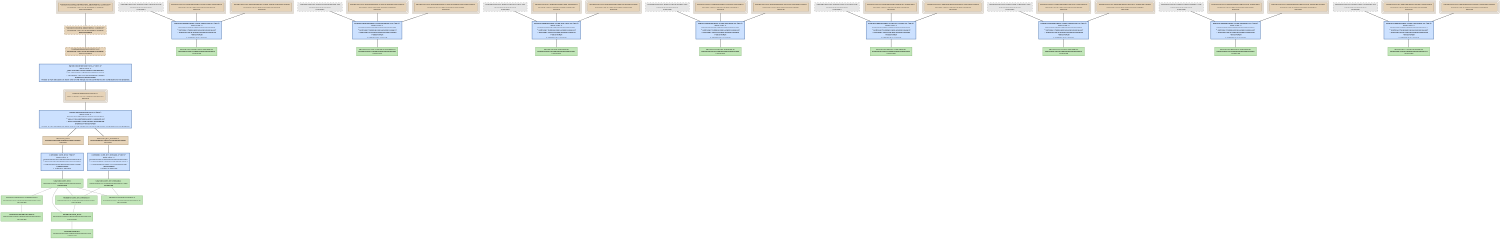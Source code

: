 digraph KerberosErrors {
   size = "10.000000,8.500000";
   concentrate = false;

   node [ shape = box, style = filled, color = "0.3 0.5 0.6", fillcolor = "0.3 0.2 0.9", fontname = "Monaco", fontsize = "9" ];
   n00001 [ label = "Default/libKerberosErrors.a\naecc4762bf01074e7058661b03bfed9f\nMissing", color = "0.1 0.5 0.5", fillcolor = "0.1 0.2 0.9", peripheries = 3 ];
   n00002 [ label = "<KerberosErrors.build/Script-295eca49.sh>\nffffffffffffffffffffffffffffffff\nUnknown", color = "0.0 0.0 0.5", fillcolor = "0.0 0.0 0.9", style = "filled,dashed" ];
   n00003 [ label = "Resources/Apple Event Manager.et\n0000000043975cde0000000000000f7f\nUpToDate" ];
   n00004 [ label = "KerberosErrors.intermediates/Apple Event Manager.h\n00fc20e1354c768c9034c80293336548\nMissing", color = "0.1 0.5 0.5", fillcolor = "0.1 0.2 0.9", peripheries = 3 ];
   n00005 [ label = "KerberosErrors.intermediates/Apple Event Manager.strings\n00fc20e1354c768c9034c80293336548\nMissing", color = "0.1 0.5 0.5", fillcolor = "0.1 0.2 0.9", peripheries = 3 ];
   n00006 [ label = "<KerberosErrors.build/Script-bf3bea64.sh>\nffffffffffffffffffffffffffffffff\nUnknown", color = "0.0 0.0 0.5", fillcolor = "0.0 0.0 0.9", style = "filled,dashed" ];
   n00007 [ label = "Resources/Code Fragment Manager.et\n0000000043975cde000000000000089f\nUpToDate" ];
   n00008 [ label = "KerberosErrors.intermediates/Code Fragment Manager.h\n00fc20e1354c768c9034c802933362a8\nMissing", color = "0.1 0.5 0.5", fillcolor = "0.1 0.2 0.9", peripheries = 3 ];
   n00009 [ label = "KerberosErrors.intermediates/Code Fragment Manager.strings\n00fc20e1354c768c9034c802933362a8\nMissing", color = "0.1 0.5 0.5", fillcolor = "0.1 0.2 0.9", peripheries = 3 ];
   n00010 [ label = "<KerberosErrors.build/Script-5651fccf.sh>\nffffffffffffffffffffffffffffffff\nUnknown", color = "0.0 0.0 0.5", fillcolor = "0.0 0.0 0.9", style = "filled,dashed" ];
   n00011 [ label = "Resources/File Manager.et\n0000000043975cde0000000000000901\nUpToDate" ];
   n00012 [ label = "KerberosErrors.intermediates/File Manager.h\n00fc20e1354c768c9034c80293336336\nMissing", color = "0.1 0.5 0.5", fillcolor = "0.1 0.2 0.9", peripheries = 3 ];
   n00013 [ label = "KerberosErrors.intermediates/File Manager.strings\n00fc20e1354c768c9034c80293336336\nMissing", color = "0.1 0.5 0.5", fillcolor = "0.1 0.2 0.9", peripheries = 3 ];
   n00014 [ label = "<KerberosErrors.build/Script-83fc8f6b.sh>\nffffffffffffffffffffffffffffffff\nUnknown", color = "0.0 0.0 0.5", fillcolor = "0.0 0.0 0.9", style = "filled,dashed" ];
   n00015 [ label = "Resources/Gestalt Manager.et\n0000000043975cde00000000000002b6\nUpToDate" ];
   n00016 [ label = "KerberosErrors.intermediates/Gestalt Manager.h\n00fc20e1354c768c9034c80293336881\nMissing", color = "0.1 0.5 0.5", fillcolor = "0.1 0.2 0.9", peripheries = 3 ];
   n00017 [ label = "KerberosErrors.intermediates/Gestalt Manager.strings\n00fc20e1354c768c9034c80293336881\nMissing", color = "0.1 0.5 0.5", fillcolor = "0.1 0.2 0.9", peripheries = 3 ];
   n00018 [ label = "<KerberosErrors.build/Script-2672c46e.sh>\nffffffffffffffffffffffffffffffff\nUnknown", color = "0.0 0.0 0.5", fillcolor = "0.0 0.0 0.9", style = "filled,dashed" ];
   n00019 [ label = "Resources/Memory Manager.et\n0000000043975cde00000000000005d4\nUpToDate" ];
   n00020 [ label = "KerberosErrors.intermediates/Memory Manager.h\n00fc20e1354c768c9034c80293336fe3\nMissing", color = "0.1 0.5 0.5", fillcolor = "0.1 0.2 0.9", peripheries = 3 ];
   n00021 [ label = "KerberosErrors.intermediates/Memory Manager.strings\n00fc20e1354c768c9034c80293336fe3\nMissing", color = "0.1 0.5 0.5", fillcolor = "0.1 0.2 0.9", peripheries = 3 ];
   n00022 [ label = "<KerberosErrors.build/Script-2d6ed760.sh>\nffffffffffffffffffffffffffffffff\nUnknown", color = "0.0 0.0 0.5", fillcolor = "0.0 0.0 0.9", style = "filled,dashed" ];
   n00023 [ label = "Resources/Process Manager.et\n0000000043975cde000000000000049c\nUpToDate" ];
   n00024 [ label = "KerberosErrors.intermediates/Process Manager.h\n00fc20e1354c768c9034c80293336eab\nMissing", color = "0.1 0.5 0.5", fillcolor = "0.1 0.2 0.9", peripheries = 3 ];
   n00025 [ label = "KerberosErrors.intermediates/Process Manager.strings\n00fc20e1354c768c9034c80293336eab\nMissing", color = "0.1 0.5 0.5", fillcolor = "0.1 0.2 0.9", peripheries = 3 ];
   n00026 [ label = "<KerberosErrors.build/Script-05fa9e62.sh>\nffffffffffffffffffffffffffffffff\nUnknown", color = "0.0 0.0 0.5", fillcolor = "0.0 0.0 0.9", style = "filled,dashed" ];
   n00027 [ label = "Resources/Resource Manager.et\n0000000043975cde0000000000000468\nUpToDate" ];
   n00028 [ label = "KerberosErrors.intermediates/Resource Manager.h\n00fc20e1354c768c9034c80293336e5f\nMissing", color = "0.1 0.5 0.5", fillcolor = "0.1 0.2 0.9", peripheries = 3 ];
   n00029 [ label = "KerberosErrors.intermediates/Resource Manager.strings\n00fc20e1354c768c9034c80293336e5f\nMissing", color = "0.1 0.5 0.5", fillcolor = "0.1 0.2 0.9", peripheries = 3 ];
   n00030 [ label = "<KerberosErrors.build/Script-c520ee46.sh>\nffffffffffffffffffffffffffffffff\nUnknown", color = "0.0 0.0 0.5", fillcolor = "0.0 0.0 0.9", style = "filled,dashed" ];
   n00031 [ label = "Resources/Thread Manager.et\n0000000043975cde0000000000000152\nUpToDate" ];
   n00032 [ label = "KerberosErrors.intermediates/Thread Manager.h\n00fc20e1354c768c9034c80293336b65\nMissing", color = "0.1 0.5 0.5", fillcolor = "0.1 0.2 0.9", peripheries = 3 ];
   n00033 [ label = "KerberosErrors.intermediates/Thread Manager.strings\n00fc20e1354c768c9034c80293336b65\nMissing", color = "0.1 0.5 0.5", fillcolor = "0.1 0.2 0.9", peripheries = 3 ];
   n00034 [ label = "ppc/com_err.o\nfba69d3aaf42d33ee6b00c8a9333d6e1\nMissing", color = "0.1 0.5 0.5", fillcolor = "0.1 0.2 0.9" ];
   n00035 [ label = "Sources/com_err.c\n0000000043975cde0000000000003d02\nUpToDate" ];
   n00036 [ label = "ppc/com_err_threads.o\n138ecbceb3fc44a27ccd76d909630fe1\nMissing", color = "0.1 0.5 0.5", fillcolor = "0.1 0.2 0.9" ];
   n00037 [ label = "Sources/com_err_threads.c\n0000000043975cde0000000000001d0e\nUpToDate" ];
   n00038 [ label = "<Default/libKerberosErrors.a>\nffe3366ec1301847a430abee4f18ae88\nDepsUpdated", color = "0.1 0.5 0.5", fillcolor = "0.1 0.2 0.9", style = "filled,dashed" ];
   n00039 [ label = "<postprocessing_dependency_collector>\nffe3366ec1301847a430abee4f18ae88\nDepsUpdated", color = "0.1 0.5 0.5", fillcolor = "0.1 0.2 0.9", style = "filled,dashed" ];
   n00040 [ label = "<postprocessing_permissions_dependency_collector>\nffe3366ec1301847a430abee4f18ae88\nDepsUpdated", color = "0.1 0.5 0.5", fillcolor = "0.1 0.2 0.9", peripheries = 3 ];
   n00041 [ label = "Kerberos/com_err.h\n0000000043975cde0000000000000d3d\nUpToDate" ];
   n00042 [ label = "Kerberos/KerberosDebug.h\n0000000043975cde0000000000000f40\nUpToDate" ];
   n00043 [ label = "Kerberos/KerberosLoginPrivate.h\n0000000043975cde00000000000015ce\nUpToDate" ];
   n00044 [ label = "Headers/com_err_threads.h\n0000000043975cde0000000000000821\nUpToDate" ];
   n00045 [ label = "include/stdarg.h\n0000000043765d7e00000000000010d9\nUpToDate" ];
   n00046 [ label = "Kerberos/KerberosLogin.h\n0000000043975cde0000000000004660\nUpToDate" ];

   node [ shape = box, style = "filled,bold", color = "0.7 0.5 0.7", fillcolor = "0.7 0.2 1.0", fontname = "Monaco", fontsize = "9" ];
   c00001 [ label = "PhaseScriptExecution Script-295eca49.sh <wt:4>\nwaitCount: 0\n0000000043975cde0000000000000f7f\n^ 00fc20e176db2a529034c80293336a37\n= 00fc20e1354c768c9034c80293336548\nNeedsToRun\n2 outputs are missing", color = "0.6 0.5 0.7", fillcolor = "0.6 0.2 1.0" ];
   c00002 [ label = "PhaseScriptExecution Script-bf3bea64.sh <wt:4>\nwaitCount: 0\n0000000043975cde000000000000089f\n^ 00fc20e176db2a529034c80293336a37\n= 00fc20e1354c768c9034c802933362a8\nNeedsToRun\n2 outputs are missing", color = "0.6 0.5 0.7", fillcolor = "0.6 0.2 1.0" ];
   c00003 [ label = "PhaseScriptExecution Script-5651fccf.sh <wt:4>\nwaitCount: 0\n0000000043975cde0000000000000901\n^ 00fc20e176db2a529034c80293336a37\n= 00fc20e1354c768c9034c80293336336\nNeedsToRun\n2 outputs are missing", color = "0.6 0.5 0.7", fillcolor = "0.6 0.2 1.0" ];
   c00004 [ label = "PhaseScriptExecution Script-83fc8f6b.sh <wt:4>\nwaitCount: 0\n0000000043975cde00000000000002b6\n^ 00fc20e176db2a529034c80293336a37\n= 00fc20e1354c768c9034c80293336881\nNeedsToRun\n2 outputs are missing", color = "0.6 0.5 0.7", fillcolor = "0.6 0.2 1.0" ];
   c00005 [ label = "PhaseScriptExecution Script-2672c46e.sh <wt:4>\nwaitCount: 0\n0000000043975cde00000000000005d4\n^ 00fc20e176db2a529034c80293336a37\n= 00fc20e1354c768c9034c80293336fe3\nNeedsToRun\n2 outputs are missing", color = "0.6 0.5 0.7", fillcolor = "0.6 0.2 1.0" ];
   c00006 [ label = "PhaseScriptExecution Script-2d6ed760.sh <wt:4>\nwaitCount: 0\n0000000043975cde000000000000049c\n^ 00fc20e176db2a529034c80293336a37\n= 00fc20e1354c768c9034c80293336eab\nNeedsToRun\n2 outputs are missing", color = "0.6 0.5 0.7", fillcolor = "0.6 0.2 1.0" ];
   c00007 [ label = "PhaseScriptExecution Script-05fa9e62.sh <wt:4>\nwaitCount: 0\n0000000043975cde0000000000000468\n^ 00fc20e176db2a529034c80293336a37\n= 00fc20e1354c768c9034c80293336e5f\nNeedsToRun\n2 outputs are missing", color = "0.6 0.5 0.7", fillcolor = "0.6 0.2 1.0" ];
   c00008 [ label = "PhaseScriptExecution Script-c520ee46.sh <wt:4>\nwaitCount: 0\n0000000043975cde0000000000000152\n^ 00fc20e176db2a529034c80293336a37\n= 00fc20e1354c768c9034c80293336b65\nNeedsToRun\n2 outputs are missing", color = "0.6 0.5 0.7", fillcolor = "0.6 0.2 1.0" ];
   c00009 [ label = "CompileC com_err.o <wt:4>\nwaitCount: 0\n0000000043975cde00000000000069cd\n^ fba69d3aecd58fe0e6b00c8a9333bf2c\n= fba69d3aaf42d33ee6b00c8a9333d6e1\nNeedsToRun\n1 output is missing", color = "0.6 0.5 0.7", fillcolor = "0.6 0.2 1.0" ];
   c00010 [ label = "CompileC com_err_threads.o <wt:4>\nwaitCount: 0\n0000000043765d7e000000000000078b\n^ 138ecbcef08a19dc7ccd76d90963086a\n= 138ecbceb3fc44a27ccd76d909630fe1\nNeedsToRun\n1 output is missing", color = "0.6 0.5 0.7", fillcolor = "0.6 0.2 1.0" ];
   c00011 [ label = "Libtool libKerberosErrors.a <wt:4>\nwaitCount: 0\ne82856f41cbe979c9a7d7a539a50d900\n^ 46e41196a3bf90d2ea251c4899ef349f\n= aecc4762bf01074e7058661b03bfed9f\nIndirectlyNeedsToRun\nNeeds to run because at least one of the inputs to the command are scheduled to be updated.", color = "0.6 0.5 0.7", fillcolor = "0.6 0.2 1.0" ];
   c00012 [ label = "Ranlib libKerberosErrors.a <wt:13>\nwaitCount: 0\naecc4762bf01074e7058661b03bfed9f\n^ 512f710c7e311f09d468cdf54ca74317\n= ffe3366ec1301847a430abee4f18ae88\nIndirectlyNeedsToRun\nNeeds to run because at least one of the inputs to the command are scheduled to be updated.", color = "0.6 0.5 0.7", fillcolor = "0.6 0.2 1.0" ];

   edge [ style = solid, color = black, arrowhead = none, arrowtail = normal ];
   n00001 -> { c00011 };
   n00002 -> { c00001 };
   n00004 -> { c00001 };
   n00005 -> { c00001 };
   n00006 -> { c00002 };
   n00008 -> { c00002 };
   n00009 -> { c00002 };
   n00010 -> { c00003 };
   n00012 -> { c00003 };
   n00013 -> { c00003 };
   n00014 -> { c00004 };
   n00016 -> { c00004 };
   n00017 -> { c00004 };
   n00018 -> { c00005 };
   n00020 -> { c00005 };
   n00021 -> { c00005 };
   n00022 -> { c00006 };
   n00024 -> { c00006 };
   n00025 -> { c00006 };
   n00026 -> { c00007 };
   n00028 -> { c00007 };
   n00029 -> { c00007 };
   n00030 -> { c00008 };
   n00032 -> { c00008 };
   n00033 -> { c00008 };
   n00034 -> { c00009 };
   n00036 -> { c00010 };
   n00038 -> { c00012 };
   n00039 -> { n00038 };
   n00040 -> { n00039 };
   c00001 -> { n00003 };
   c00002 -> { n00007 };
   c00003 -> { n00011 };
   c00004 -> { n00015 };
   c00005 -> { n00019 };
   c00006 -> { n00023 };
   c00007 -> { n00027 };
   c00008 -> { n00031 };
   c00009 -> { n00035 };
   c00010 -> { n00037 };
   c00011 -> { n00034 n00036 };
   c00012 -> { n00001 };

   edge [ style = solid, color = gray60, arrowhead = none, arrowtail = normal ];
   n00035 -> { n00041 n00042 n00043 n00044 };
   n00037 -> { n00042 n00044 };
   n00041 -> { n00045 };
   n00043 -> { n00046 };
   n00044 -> { n00041 };
}
